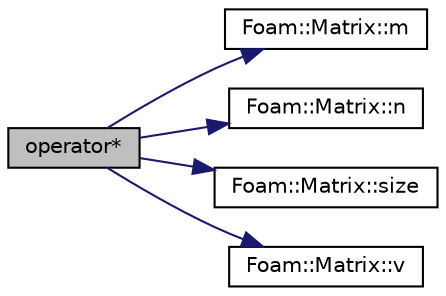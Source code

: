 digraph "operator*"
{
  bgcolor="transparent";
  edge [fontname="Helvetica",fontsize="10",labelfontname="Helvetica",labelfontsize="10"];
  node [fontname="Helvetica",fontsize="10",shape=record];
  rankdir="LR";
  Node1 [label="operator*",height=0.2,width=0.4,color="black", fillcolor="grey75", style="filled", fontcolor="black"];
  Node1 -> Node2 [color="midnightblue",fontsize="10",style="solid",fontname="Helvetica"];
  Node2 [label="Foam::Matrix::m",height=0.2,width=0.4,color="black",URL="$a01476.html#a28db6159f26f200807be19ad57dd0340",tooltip="Return the number of rows. "];
  Node1 -> Node3 [color="midnightblue",fontsize="10",style="solid",fontname="Helvetica"];
  Node3 [label="Foam::Matrix::n",height=0.2,width=0.4,color="black",URL="$a01476.html#abd0c5ee479abe99a5698e779793f412d",tooltip="Return the number of columns. "];
  Node1 -> Node4 [color="midnightblue",fontsize="10",style="solid",fontname="Helvetica"];
  Node4 [label="Foam::Matrix::size",height=0.2,width=0.4,color="black",URL="$a01476.html#a723361dc2020160f5492e8fe2d09fa44",tooltip="Return the number of elements in matrix (m*n) "];
  Node1 -> Node5 [color="midnightblue",fontsize="10",style="solid",fontname="Helvetica"];
  Node5 [label="Foam::Matrix::v",height=0.2,width=0.4,color="black",URL="$a01476.html#a8cc8113dc7616c8902b6206ba42d022c",tooltip="Return element vector of the constant Matrix. "];
}
